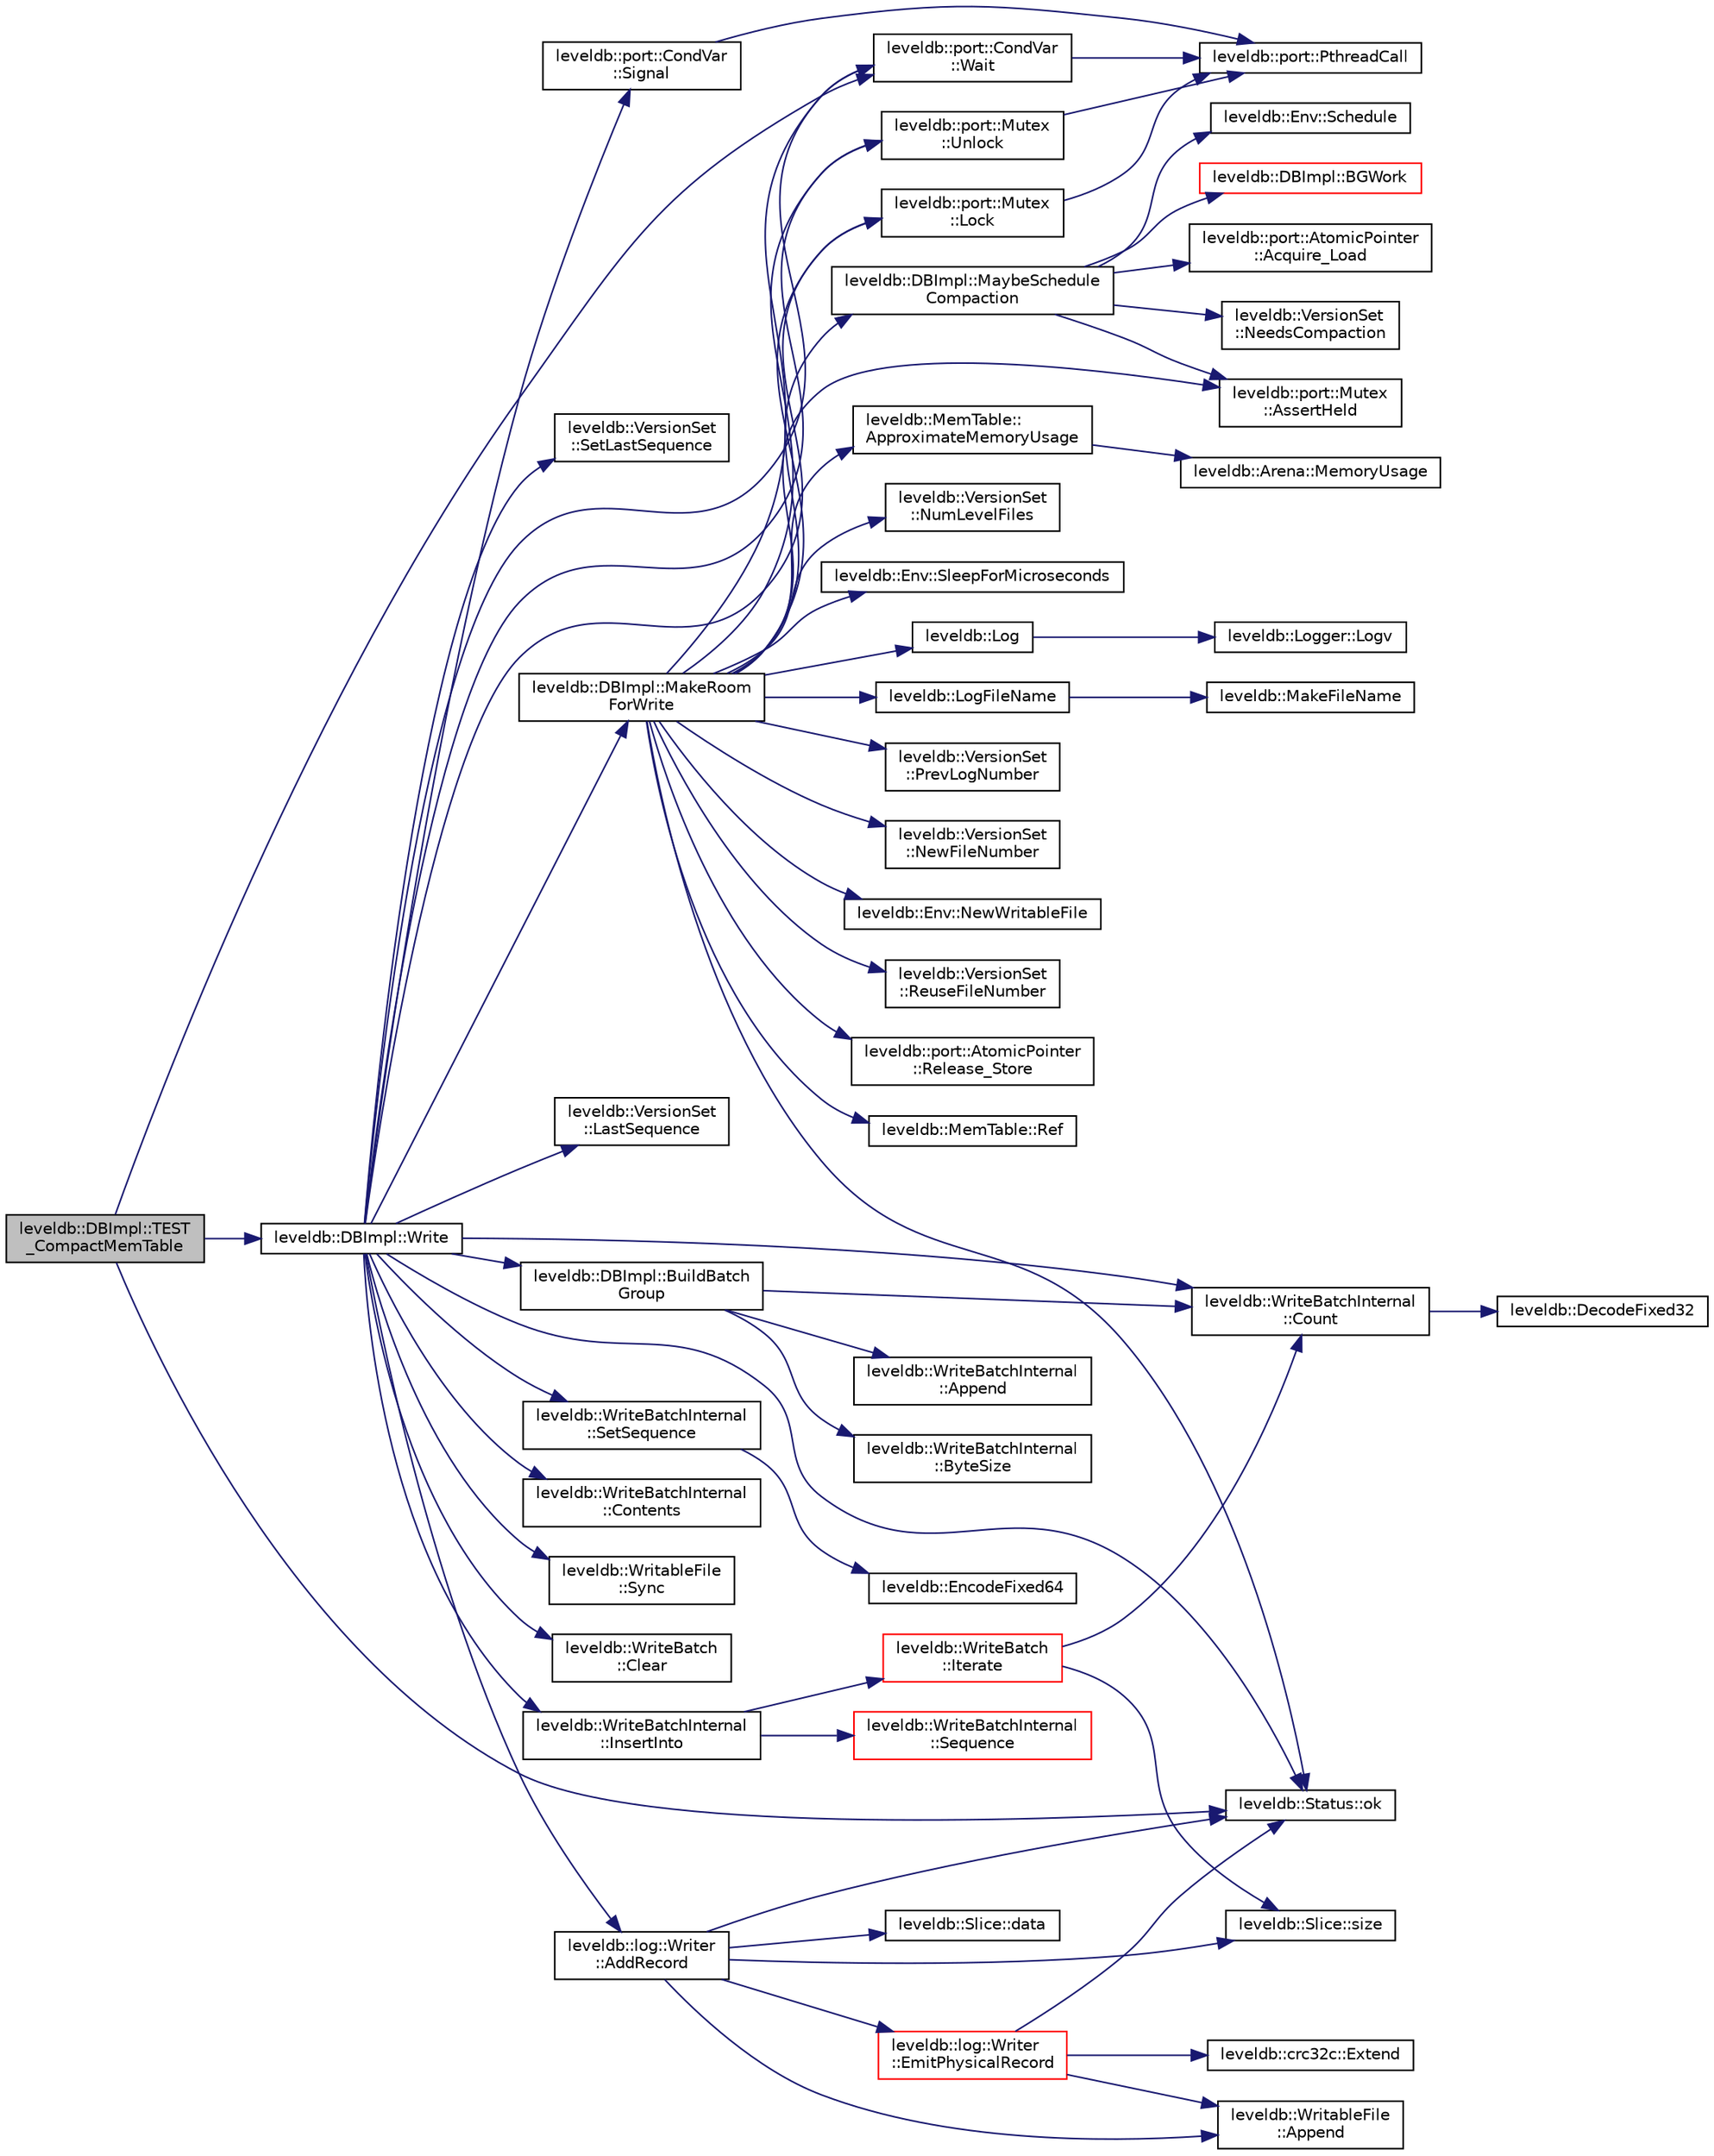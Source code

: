 digraph "leveldb::DBImpl::TEST_CompactMemTable"
{
  edge [fontname="Helvetica",fontsize="10",labelfontname="Helvetica",labelfontsize="10"];
  node [fontname="Helvetica",fontsize="10",shape=record];
  rankdir="LR";
  Node1 [label="leveldb::DBImpl::TEST\l_CompactMemTable",height=0.2,width=0.4,color="black", fillcolor="grey75", style="filled" fontcolor="black"];
  Node1 -> Node2 [color="midnightblue",fontsize="10",style="solid"];
  Node2 [label="leveldb::DBImpl::Write",height=0.2,width=0.4,color="black", fillcolor="white", style="filled",URL="$classleveldb_1_1_d_b_impl.html#ac0d0b472717099d6a02ad9dace4e8ef4"];
  Node2 -> Node3 [color="midnightblue",fontsize="10",style="solid"];
  Node3 [label="leveldb::port::CondVar\l::Wait",height=0.2,width=0.4,color="black", fillcolor="white", style="filled",URL="$classleveldb_1_1port_1_1_cond_var.html#a9e9855595a3f3a3ccf47949696065597"];
  Node3 -> Node4 [color="midnightblue",fontsize="10",style="solid"];
  Node4 [label="leveldb::port::PthreadCall",height=0.2,width=0.4,color="black", fillcolor="white", style="filled",URL="$namespaceleveldb_1_1port.html#a614e0b6f0b21d697fe4001dbe3d8798b"];
  Node2 -> Node5 [color="midnightblue",fontsize="10",style="solid"];
  Node5 [label="leveldb::DBImpl::MakeRoom\lForWrite",height=0.2,width=0.4,color="black", fillcolor="white", style="filled",URL="$classleveldb_1_1_d_b_impl.html#a9439d7de053315f2f2b59c6382db6f9b"];
  Node5 -> Node6 [color="midnightblue",fontsize="10",style="solid"];
  Node6 [label="leveldb::port::Mutex\l::AssertHeld",height=0.2,width=0.4,color="black", fillcolor="white", style="filled",URL="$classleveldb_1_1port_1_1_mutex.html#a9793393529f59bbb4adaf152bbbab42c"];
  Node5 -> Node7 [color="midnightblue",fontsize="10",style="solid"];
  Node7 [label="leveldb::Status::ok",height=0.2,width=0.4,color="black", fillcolor="white", style="filled",URL="$classleveldb_1_1_status.html#ab31e89a858c766716e3dc952be857c65"];
  Node5 -> Node8 [color="midnightblue",fontsize="10",style="solid"];
  Node8 [label="leveldb::VersionSet\l::NumLevelFiles",height=0.2,width=0.4,color="black", fillcolor="white", style="filled",URL="$classleveldb_1_1_version_set.html#a29d2d4a5aa83c12a1451743ca2a570fa"];
  Node5 -> Node9 [color="midnightblue",fontsize="10",style="solid"];
  Node9 [label="leveldb::port::Mutex\l::Unlock",height=0.2,width=0.4,color="black", fillcolor="white", style="filled",URL="$classleveldb_1_1port_1_1_mutex.html#a9d69a21c53dad7732b2006acf87f006b"];
  Node9 -> Node4 [color="midnightblue",fontsize="10",style="solid"];
  Node5 -> Node10 [color="midnightblue",fontsize="10",style="solid"];
  Node10 [label="leveldb::Env::SleepForMicroseconds",height=0.2,width=0.4,color="black", fillcolor="white", style="filled",URL="$classleveldb_1_1_env.html#a43ad838cfb08db3d9e2197800cd33312"];
  Node5 -> Node11 [color="midnightblue",fontsize="10",style="solid"];
  Node11 [label="leveldb::port::Mutex\l::Lock",height=0.2,width=0.4,color="black", fillcolor="white", style="filled",URL="$classleveldb_1_1port_1_1_mutex.html#a9a4da7195ce1802c077bc4d0035d4dd1"];
  Node11 -> Node4 [color="midnightblue",fontsize="10",style="solid"];
  Node5 -> Node12 [color="midnightblue",fontsize="10",style="solid"];
  Node12 [label="leveldb::MemTable::\lApproximateMemoryUsage",height=0.2,width=0.4,color="black", fillcolor="white", style="filled",URL="$classleveldb_1_1_mem_table.html#a667a1ada274201f0bdd3615baf1bd882"];
  Node12 -> Node13 [color="midnightblue",fontsize="10",style="solid"];
  Node13 [label="leveldb::Arena::MemoryUsage",height=0.2,width=0.4,color="black", fillcolor="white", style="filled",URL="$classleveldb_1_1_arena.html#aaf8db075d5d1130106bbbf66b1d267b2"];
  Node5 -> Node14 [color="midnightblue",fontsize="10",style="solid"];
  Node14 [label="leveldb::Log",height=0.2,width=0.4,color="black", fillcolor="white", style="filled",URL="$namespaceleveldb.html#aeba9623ceee38be99bed2bc1ae082954"];
  Node14 -> Node15 [color="midnightblue",fontsize="10",style="solid"];
  Node15 [label="leveldb::Logger::Logv",height=0.2,width=0.4,color="black", fillcolor="white", style="filled",URL="$classleveldb_1_1_logger.html#a408e238a0028a45e9cc7aec6ad2277c5"];
  Node5 -> Node3 [color="midnightblue",fontsize="10",style="solid"];
  Node5 -> Node16 [color="midnightblue",fontsize="10",style="solid"];
  Node16 [label="leveldb::VersionSet\l::PrevLogNumber",height=0.2,width=0.4,color="black", fillcolor="white", style="filled",URL="$classleveldb_1_1_version_set.html#a0c2a382650ba2b987d8059faacbd0c39"];
  Node5 -> Node17 [color="midnightblue",fontsize="10",style="solid"];
  Node17 [label="leveldb::VersionSet\l::NewFileNumber",height=0.2,width=0.4,color="black", fillcolor="white", style="filled",URL="$classleveldb_1_1_version_set.html#ac4086c848479e74c1d9eb95e250e7167"];
  Node5 -> Node18 [color="midnightblue",fontsize="10",style="solid"];
  Node18 [label="leveldb::Env::NewWritableFile",height=0.2,width=0.4,color="black", fillcolor="white", style="filled",URL="$classleveldb_1_1_env.html#a4566194f3e82fede425fdb5bb355f7de"];
  Node5 -> Node19 [color="midnightblue",fontsize="10",style="solid"];
  Node19 [label="leveldb::LogFileName",height=0.2,width=0.4,color="black", fillcolor="white", style="filled",URL="$namespaceleveldb.html#ae5aadcd574cc5186e7821177d44f4c6c"];
  Node19 -> Node20 [color="midnightblue",fontsize="10",style="solid"];
  Node20 [label="leveldb::MakeFileName",height=0.2,width=0.4,color="black", fillcolor="white", style="filled",URL="$namespaceleveldb.html#a96df2d1ac438f65a90ba02abdb8eed3b"];
  Node5 -> Node21 [color="midnightblue",fontsize="10",style="solid"];
  Node21 [label="leveldb::VersionSet\l::ReuseFileNumber",height=0.2,width=0.4,color="black", fillcolor="white", style="filled",URL="$classleveldb_1_1_version_set.html#a8131cebf5be3283e2ce1029e8be0d14e"];
  Node5 -> Node22 [color="midnightblue",fontsize="10",style="solid"];
  Node22 [label="leveldb::port::AtomicPointer\l::Release_Store",height=0.2,width=0.4,color="black", fillcolor="white", style="filled",URL="$classleveldb_1_1port_1_1_atomic_pointer.html#a8dfe51c125f71c09a363dae042be63a7"];
  Node5 -> Node23 [color="midnightblue",fontsize="10",style="solid"];
  Node23 [label="leveldb::MemTable::Ref",height=0.2,width=0.4,color="black", fillcolor="white", style="filled",URL="$classleveldb_1_1_mem_table.html#a332484cffd2ebc7d6a51f22eeeeeb71b"];
  Node5 -> Node24 [color="midnightblue",fontsize="10",style="solid"];
  Node24 [label="leveldb::DBImpl::MaybeSchedule\lCompaction",height=0.2,width=0.4,color="black", fillcolor="white", style="filled",URL="$classleveldb_1_1_d_b_impl.html#a91134e3ca9d5c6220dd45f19d461a831"];
  Node24 -> Node6 [color="midnightblue",fontsize="10",style="solid"];
  Node24 -> Node25 [color="midnightblue",fontsize="10",style="solid"];
  Node25 [label="leveldb::port::AtomicPointer\l::Acquire_Load",height=0.2,width=0.4,color="black", fillcolor="white", style="filled",URL="$classleveldb_1_1port_1_1_atomic_pointer.html#a25b7cd07f114f6e59278d5523aff6140"];
  Node24 -> Node26 [color="midnightblue",fontsize="10",style="solid"];
  Node26 [label="leveldb::VersionSet\l::NeedsCompaction",height=0.2,width=0.4,color="black", fillcolor="white", style="filled",URL="$classleveldb_1_1_version_set.html#aa2976498024282e1449dcba88c6df162"];
  Node24 -> Node27 [color="midnightblue",fontsize="10",style="solid"];
  Node27 [label="leveldb::Env::Schedule",height=0.2,width=0.4,color="black", fillcolor="white", style="filled",URL="$classleveldb_1_1_env.html#a6b5fc50322d8404f5b13fad0e03d8724"];
  Node24 -> Node28 [color="midnightblue",fontsize="10",style="solid"];
  Node28 [label="leveldb::DBImpl::BGWork",height=0.2,width=0.4,color="red", fillcolor="white", style="filled",URL="$classleveldb_1_1_d_b_impl.html#ac5e1a8fcf9852a3b3f9712f135f13fa7"];
  Node2 -> Node29 [color="midnightblue",fontsize="10",style="solid"];
  Node29 [label="leveldb::VersionSet\l::LastSequence",height=0.2,width=0.4,color="black", fillcolor="white", style="filled",URL="$classleveldb_1_1_version_set.html#acbbb32422426416b0d5e58d35b151526"];
  Node2 -> Node7 [color="midnightblue",fontsize="10",style="solid"];
  Node2 -> Node30 [color="midnightblue",fontsize="10",style="solid"];
  Node30 [label="leveldb::DBImpl::BuildBatch\lGroup",height=0.2,width=0.4,color="black", fillcolor="white", style="filled",URL="$classleveldb_1_1_d_b_impl.html#a9e6ce4d7fffcf59575053f7d5c5e886b"];
  Node30 -> Node31 [color="midnightblue",fontsize="10",style="solid"];
  Node31 [label="leveldb::WriteBatchInternal\l::ByteSize",height=0.2,width=0.4,color="black", fillcolor="white", style="filled",URL="$classleveldb_1_1_write_batch_internal.html#adad424f13cc3e3ed4a2eacb88eaa39df"];
  Node30 -> Node32 [color="midnightblue",fontsize="10",style="solid"];
  Node32 [label="leveldb::WriteBatchInternal\l::Count",height=0.2,width=0.4,color="black", fillcolor="white", style="filled",URL="$classleveldb_1_1_write_batch_internal.html#a5270ca4567dbae1524005ad14e0698e3"];
  Node32 -> Node33 [color="midnightblue",fontsize="10",style="solid"];
  Node33 [label="leveldb::DecodeFixed32",height=0.2,width=0.4,color="black", fillcolor="white", style="filled",URL="$namespaceleveldb.html#adae574304f9d1ed3e95742167cd449a9"];
  Node30 -> Node34 [color="midnightblue",fontsize="10",style="solid"];
  Node34 [label="leveldb::WriteBatchInternal\l::Append",height=0.2,width=0.4,color="black", fillcolor="white", style="filled",URL="$classleveldb_1_1_write_batch_internal.html#ac83c9a45a815c16ad8602b99b752b4bc"];
  Node2 -> Node35 [color="midnightblue",fontsize="10",style="solid"];
  Node35 [label="leveldb::WriteBatchInternal\l::SetSequence",height=0.2,width=0.4,color="black", fillcolor="white", style="filled",URL="$classleveldb_1_1_write_batch_internal.html#a0ca3483de37433fb0ce37b1e91f01bd1"];
  Node35 -> Node36 [color="midnightblue",fontsize="10",style="solid"];
  Node36 [label="leveldb::EncodeFixed64",height=0.2,width=0.4,color="black", fillcolor="white", style="filled",URL="$namespaceleveldb.html#a725a2c0ebf763116b4ca3fb78564ff70"];
  Node2 -> Node32 [color="midnightblue",fontsize="10",style="solid"];
  Node2 -> Node9 [color="midnightblue",fontsize="10",style="solid"];
  Node2 -> Node37 [color="midnightblue",fontsize="10",style="solid"];
  Node37 [label="leveldb::log::Writer\l::AddRecord",height=0.2,width=0.4,color="black", fillcolor="white", style="filled",URL="$classleveldb_1_1log_1_1_writer.html#acb4abda5a5348ac1771657ff01bf2fad"];
  Node37 -> Node38 [color="midnightblue",fontsize="10",style="solid"];
  Node38 [label="leveldb::Slice::data",height=0.2,width=0.4,color="black", fillcolor="white", style="filled",URL="$classleveldb_1_1_slice.html#aa64861043d9deee6889461bf0593cf73"];
  Node37 -> Node39 [color="midnightblue",fontsize="10",style="solid"];
  Node39 [label="leveldb::Slice::size",height=0.2,width=0.4,color="black", fillcolor="white", style="filled",URL="$classleveldb_1_1_slice.html#a947d3173f04f8a30553e89046daf91d5"];
  Node37 -> Node40 [color="midnightblue",fontsize="10",style="solid"];
  Node40 [label="leveldb::WritableFile\l::Append",height=0.2,width=0.4,color="black", fillcolor="white", style="filled",URL="$classleveldb_1_1_writable_file.html#a53b41841d9577d28f65d4d90e1660de8"];
  Node37 -> Node41 [color="midnightblue",fontsize="10",style="solid"];
  Node41 [label="leveldb::log::Writer\l::EmitPhysicalRecord",height=0.2,width=0.4,color="red", fillcolor="white", style="filled",URL="$classleveldb_1_1log_1_1_writer.html#a0ca13201d9f4aa2231a1144bad4f1908"];
  Node41 -> Node42 [color="midnightblue",fontsize="10",style="solid"];
  Node42 [label="leveldb::crc32c::Extend",height=0.2,width=0.4,color="black", fillcolor="white", style="filled",URL="$namespaceleveldb_1_1crc32c.html#ac42fd0618afe635356d722fd29f5ff10"];
  Node41 -> Node40 [color="midnightblue",fontsize="10",style="solid"];
  Node41 -> Node7 [color="midnightblue",fontsize="10",style="solid"];
  Node37 -> Node7 [color="midnightblue",fontsize="10",style="solid"];
  Node2 -> Node43 [color="midnightblue",fontsize="10",style="solid"];
  Node43 [label="leveldb::WriteBatchInternal\l::Contents",height=0.2,width=0.4,color="black", fillcolor="white", style="filled",URL="$classleveldb_1_1_write_batch_internal.html#a348947b16653c8a17590b13115b5274d"];
  Node2 -> Node44 [color="midnightblue",fontsize="10",style="solid"];
  Node44 [label="leveldb::WritableFile\l::Sync",height=0.2,width=0.4,color="black", fillcolor="white", style="filled",URL="$classleveldb_1_1_writable_file.html#a2d2dcef02a2c9e71f3d39125bcd5a606"];
  Node2 -> Node45 [color="midnightblue",fontsize="10",style="solid"];
  Node45 [label="leveldb::WriteBatchInternal\l::InsertInto",height=0.2,width=0.4,color="black", fillcolor="white", style="filled",URL="$classleveldb_1_1_write_batch_internal.html#a102aae14259fd277e2576338ce3e5551"];
  Node45 -> Node46 [color="midnightblue",fontsize="10",style="solid"];
  Node46 [label="leveldb::WriteBatchInternal\l::Sequence",height=0.2,width=0.4,color="red", fillcolor="white", style="filled",URL="$classleveldb_1_1_write_batch_internal.html#af657c82bd9378b78c35a3a7429f945d4"];
  Node45 -> Node47 [color="midnightblue",fontsize="10",style="solid"];
  Node47 [label="leveldb::WriteBatch\l::Iterate",height=0.2,width=0.4,color="red", fillcolor="white", style="filled",URL="$classleveldb_1_1_write_batch.html#ac6cb5a360bb095f4e9a6e817c4322a9d"];
  Node47 -> Node39 [color="midnightblue",fontsize="10",style="solid"];
  Node47 -> Node32 [color="midnightblue",fontsize="10",style="solid"];
  Node2 -> Node11 [color="midnightblue",fontsize="10",style="solid"];
  Node2 -> Node48 [color="midnightblue",fontsize="10",style="solid"];
  Node48 [label="leveldb::WriteBatch\l::Clear",height=0.2,width=0.4,color="black", fillcolor="white", style="filled",URL="$classleveldb_1_1_write_batch.html#afd5058344dc9be113919a5110129006f"];
  Node2 -> Node49 [color="midnightblue",fontsize="10",style="solid"];
  Node49 [label="leveldb::VersionSet\l::SetLastSequence",height=0.2,width=0.4,color="black", fillcolor="white", style="filled",URL="$classleveldb_1_1_version_set.html#a2234860e72a1ac7361d7bee107da6a07"];
  Node2 -> Node50 [color="midnightblue",fontsize="10",style="solid"];
  Node50 [label="leveldb::port::CondVar\l::Signal",height=0.2,width=0.4,color="black", fillcolor="white", style="filled",URL="$classleveldb_1_1port_1_1_cond_var.html#ac36a2038b058b24886741c99e4a7d7d4"];
  Node50 -> Node4 [color="midnightblue",fontsize="10",style="solid"];
  Node1 -> Node7 [color="midnightblue",fontsize="10",style="solid"];
  Node1 -> Node3 [color="midnightblue",fontsize="10",style="solid"];
}
